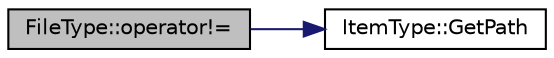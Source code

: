 digraph "FileType::operator!="
{
 // LATEX_PDF_SIZE
  edge [fontname="Helvetica",fontsize="10",labelfontname="Helvetica",labelfontsize="10"];
  node [fontname="Helvetica",fontsize="10",shape=record];
  rankdir="LR";
  Node34 [label="FileType::operator!=",height=0.2,width=0.4,color="black", fillcolor="grey75", style="filled", fontcolor="black",tooltip="Comparing File Path is different."];
  Node34 -> Node35 [color="midnightblue",fontsize="10",style="solid",fontname="Helvetica"];
  Node35 [label="ItemType::GetPath",height=0.2,width=0.4,color="black", fillcolor="white", style="filled",URL="$class_item_type.html#a12779ddd429e3fac928c8ade27b12107",tooltip="Get Item path."];
}
